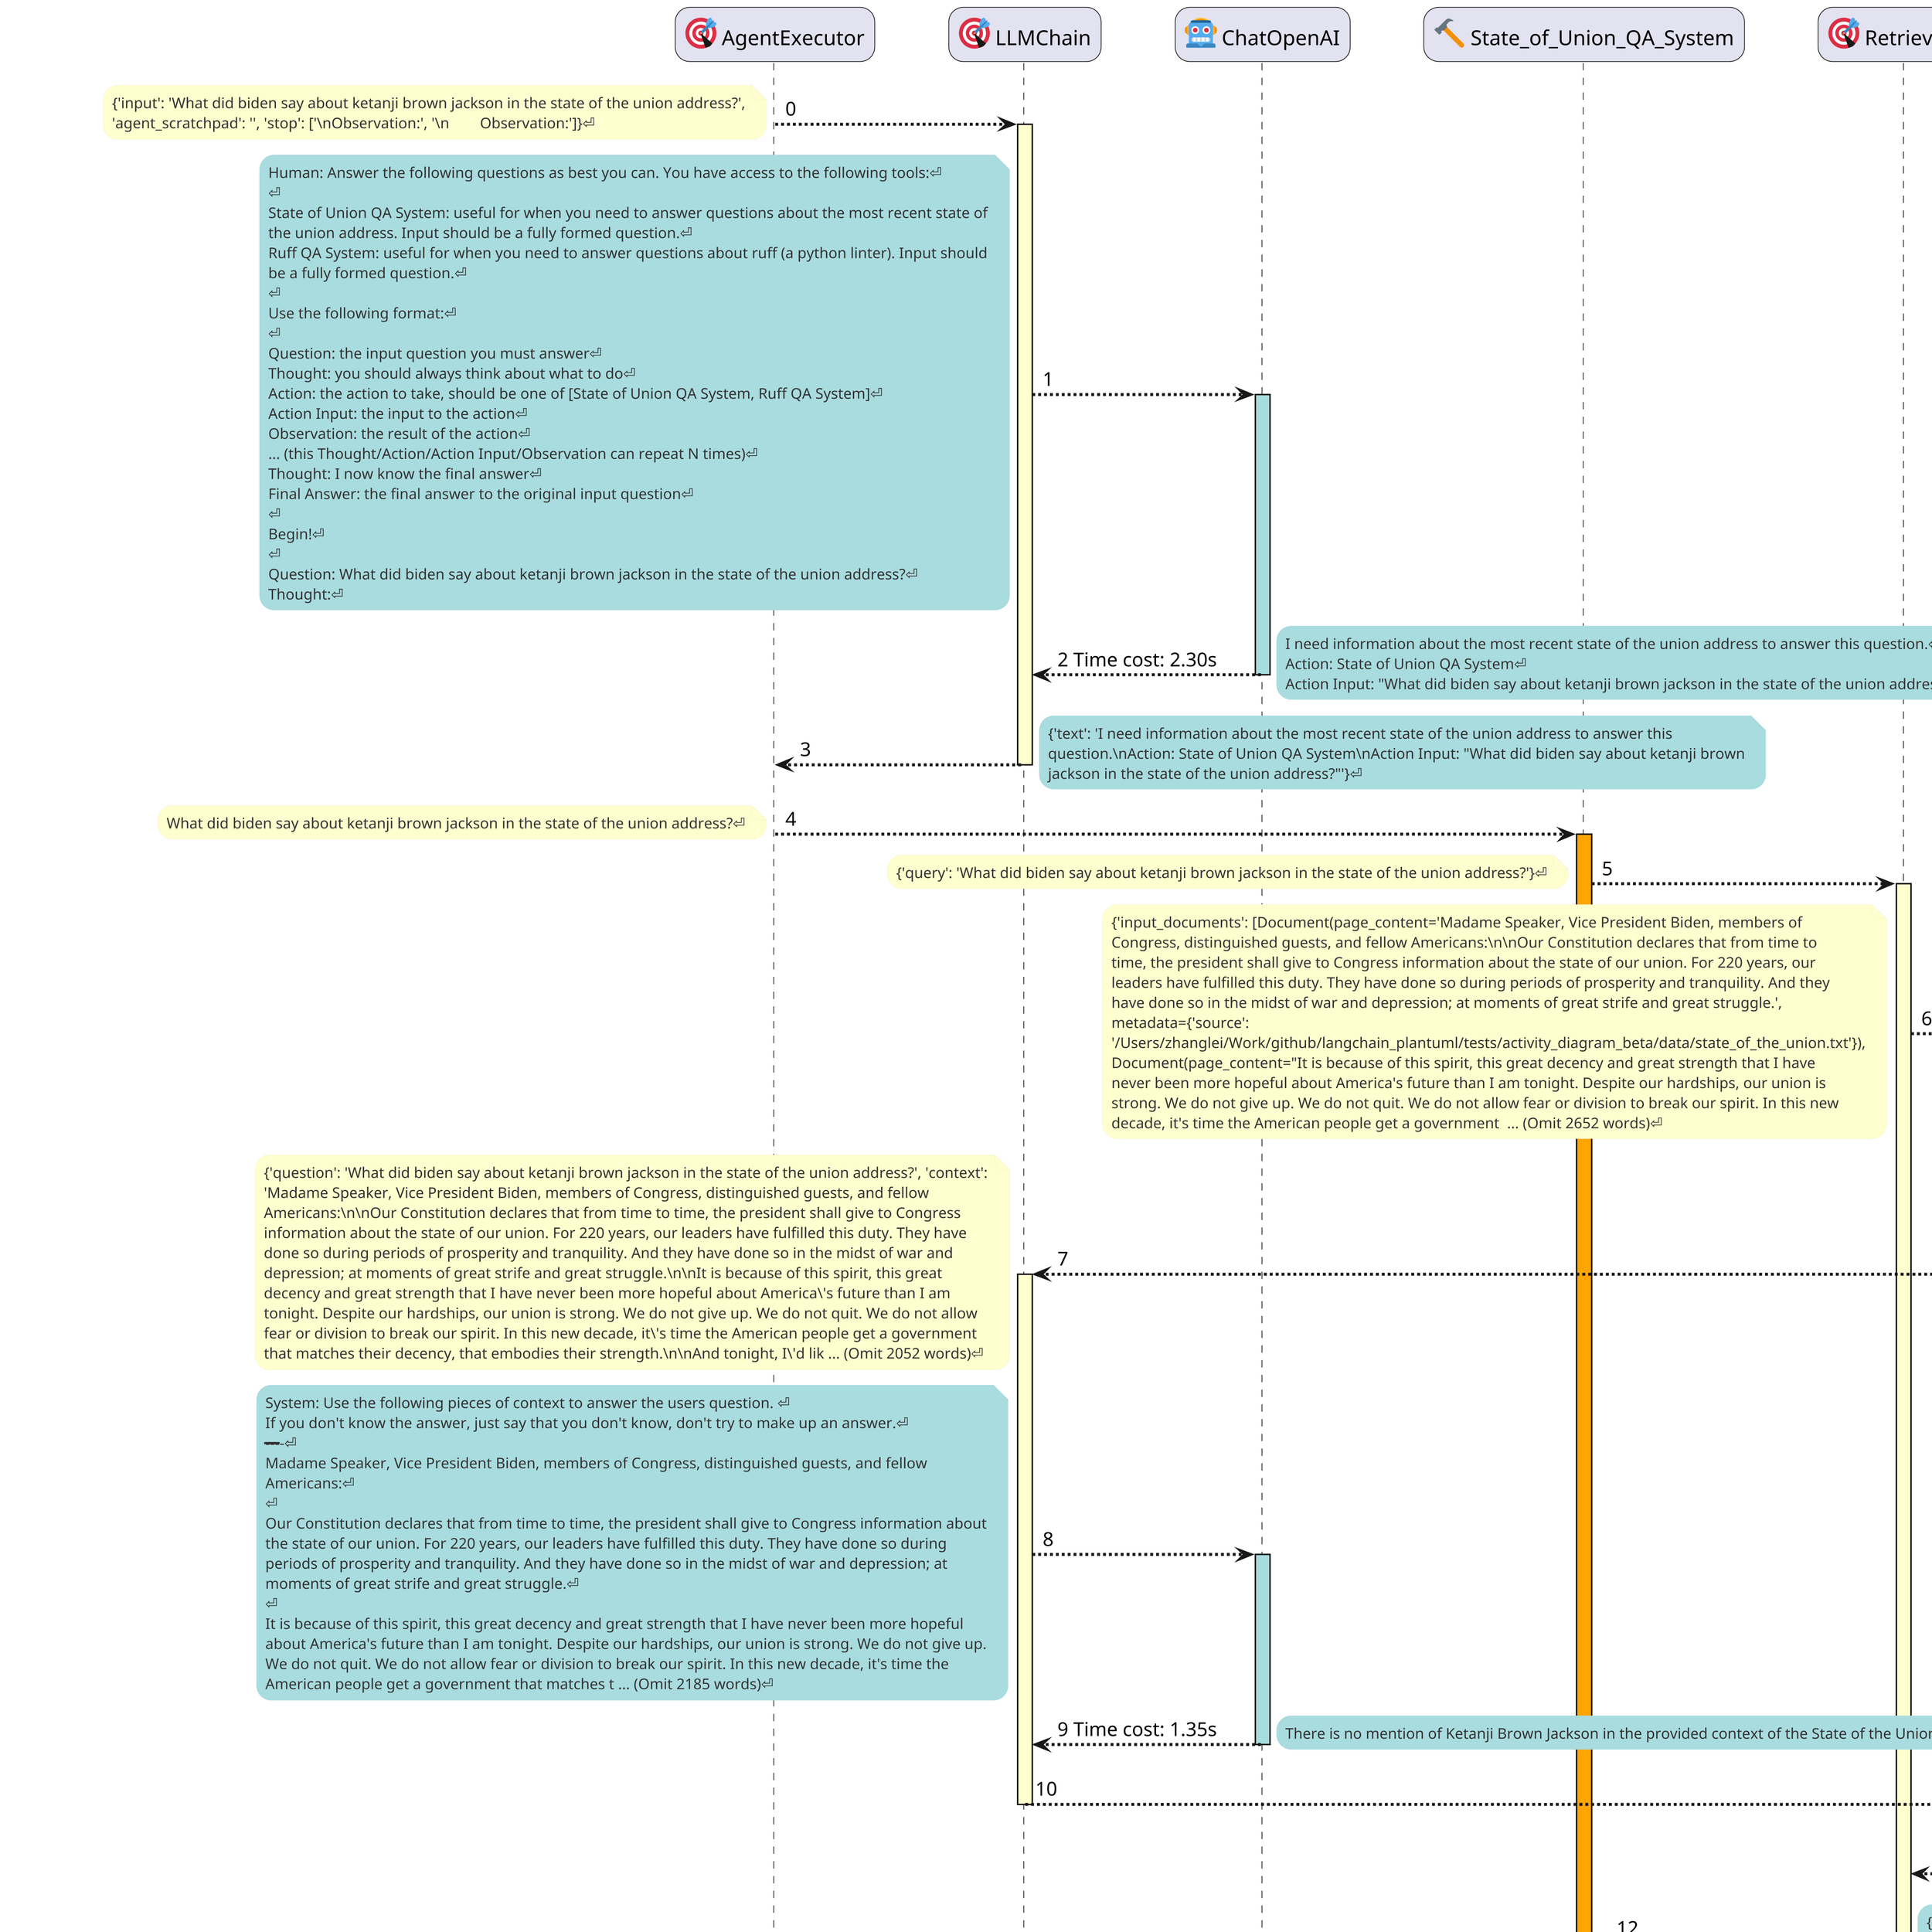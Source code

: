 @startuml
skinparam dpi 300
skinparam wrapWidth 500
skinparam shadowing false
skinparam noteFontName Arial
skinparam noteFontSize 10
skinparam noteBackgroundColor #ECECEC
skinparam noteBorderColor #C0C0C0
skinparam noteFontColor #333333
skinparam noteBorderThickness 0
skinparam noteShadowing false
skinparam noteArrow none
skinparam maxMessageSize 200
skinparam roundcorner 20
skinparam sequenceArrowThickness 2
skinparam ParticipantPadding 20
participant "<:1f3af:> AgentExecutor" as AgentExecutor
participant "<:1f3af:> LLMChain" as LLMChain
participant "<:1f916:> ChatOpenAI" as ChatOpenAI
participant "<:1f528:> State_of_Union_QA_System" as State_of_Union_QA_System
participant "<:1f3af:> RetrievalQA" as RetrievalQA
participant "<:1f3af:> StuffDocumentsChain" as StuffDocumentsChain
participant "<:1f528:> Ruff_QA_System" as Ruff_QA_System
"AgentExecutor" --> "LLMChain": 0
activate "LLMChain" #FEFECE
note left #FEFECE
{'input': 'What did biden say about ketanji brown jackson in the state of the union address?', 'agent_scratchpad': '', 'stop': ['\nObservation:', '\n\tObservation:']}⏎
end note
"LLMChain" --> "ChatOpenAI": 1
activate "ChatOpenAI" #A9DCDF
note left #A9DCDF
Human: Answer the following questions as best you can. You have access to the following tools:⏎
⏎
State of Union QA System: useful for when you need to answer questions about the most recent state of the union address. Input should be a fully formed question.⏎
Ruff QA System: useful for when you need to answer questions about ruff (a python linter). Input should be a fully formed question.⏎
⏎
Use the following format:⏎
⏎
Question: the input question you must answer⏎
Thought: you should always think about what to do⏎
Action: the action to take, should be one of [State of Union QA System, Ruff QA System]⏎
Action Input: the input to the action⏎
Observation: the result of the action⏎
... (this Thought/Action/Action Input/Observation can repeat N times)⏎
Thought: I now know the final answer⏎
Final Answer: the final answer to the original input question⏎
⏎
Begin!⏎
⏎
Question: What did biden say about ketanji brown jackson in the state of the union address?⏎
Thought:⏎
end note
"ChatOpenAI" --> "LLMChain": 2 Time cost: 2.30s
deactivate "ChatOpenAI"
note right #A9DCDF
I need information about the most recent state of the union address to answer this question.⏎
Action: State of Union QA System⏎
Action Input: "What did biden say about ketanji brown jackson in the state of the union address?"⏎
end note
"LLMChain" --> "AgentExecutor": 3
deactivate "LLMChain"
note right #A9DCDF
{'text': 'I need information about the most recent state of the union address to answer this question.\nAction: State of Union QA System\nAction Input: "What did biden say about ketanji brown jackson in the state of the union address?"'}⏎
end note
"AgentExecutor" --> "State_of_Union_QA_System": 4
activate "State_of_Union_QA_System" #orange
note left #FEFECE
What did biden say about ketanji brown jackson in the state of the union address?⏎
end note
"State_of_Union_QA_System" --> "RetrievalQA": 5
activate "RetrievalQA" #FEFECE
note left #FEFECE
{'query': 'What did biden say about ketanji brown jackson in the state of the union address?'}⏎
end note
"RetrievalQA" --> "StuffDocumentsChain": 6
activate "StuffDocumentsChain" #FEFECE
note left #FEFECE
{'input_documents': [Document(page_content='Madame Speaker, Vice President Biden, members of Congress, distinguished guests, and fellow Americans:\n\nOur Constitution declares that from time to time, the president shall give to Congress information about the state of our union. For 220 years, our leaders have fulfilled this duty. They have done so during periods of prosperity and tranquility. And they have done so in the midst of war and depression; at moments of great strife and great struggle.', metadata={'source': '/Users/zhanglei/Work/github/langchain_plantuml/tests/activity_diagram_beta/data/state_of_the_union.txt'}), Document(page_content="It is because of this spirit, this great decency and great strength that I have never been more hopeful about America's future than I am tonight. Despite our hardships, our union is strong. We do not give up. We do not quit. We do not allow fear or division to break our spirit. In this new decade, it's time the American people get a government  ... (Omit 2652 words)⏎
end note
"StuffDocumentsChain" --> "LLMChain": 7
activate "LLMChain" #FEFECE
note left #FEFECE
{'question': 'What did biden say about ketanji brown jackson in the state of the union address?', 'context': 'Madame Speaker, Vice President Biden, members of Congress, distinguished guests, and fellow Americans:\n\nOur Constitution declares that from time to time, the president shall give to Congress information about the state of our union. For 220 years, our leaders have fulfilled this duty. They have done so during periods of prosperity and tranquility. And they have done so in the midst of war and depression; at moments of great strife and great struggle.\n\nIt is because of this spirit, this great decency and great strength that I have never been more hopeful about America\'s future than I am tonight. Despite our hardships, our union is strong. We do not give up. We do not quit. We do not allow fear or division to break our spirit. In this new decade, it\'s time the American people get a government that matches their decency, that embodies their strength.\n\nAnd tonight, I\'d lik ... (Omit 2052 words)⏎
end note
"LLMChain" --> "ChatOpenAI": 8
activate "ChatOpenAI" #A9DCDF
note left #A9DCDF
System: Use the following pieces of context to answer the users question. ⏎
If you don't know the answer, just say that you don't know, don't try to make up an answer.⏎
----------------⏎
Madame Speaker, Vice President Biden, members of Congress, distinguished guests, and fellow Americans:⏎
⏎
Our Constitution declares that from time to time, the president shall give to Congress information about the state of our union. For 220 years, our leaders have fulfilled this duty. They have done so during periods of prosperity and tranquility. And they have done so in the midst of war and depression; at moments of great strife and great struggle.⏎
⏎
It is because of this spirit, this great decency and great strength that I have never been more hopeful about America's future than I am tonight. Despite our hardships, our union is strong. We do not give up. We do not quit. We do not allow fear or division to break our spirit. In this new decade, it's time the American people get a government that matches t ... (Omit 2185 words)⏎
end note
"ChatOpenAI" --> "LLMChain": 9 Time cost: 1.35s
deactivate "ChatOpenAI"
note right #A9DCDF
There is no mention of Ketanji Brown Jackson in the provided context of the State of the Union address.⏎
end note
"LLMChain" --> "StuffDocumentsChain": 10
deactivate "LLMChain"
note right #A9DCDF
{'text': 'There is no mention of Ketanji Brown Jackson in the provided context of the State of the Union address.'}⏎
end note
"StuffDocumentsChain" --> "RetrievalQA": 11
deactivate "StuffDocumentsChain"
note right #A9DCDF
{'output_text': 'There is no mention of Ketanji Brown Jackson in the provided context of the State of the Union address.'}⏎
end note
"RetrievalQA" --> "State_of_Union_QA_System": 12
deactivate "RetrievalQA"
note right #A9DCDF
{'result': 'There is no mention of Ketanji Brown Jackson in the provided context of the State of the Union address.'}⏎
end note
"State_of_Union_QA_System" --> "AgentExecutor": 13
deactivate "State_of_Union_QA_System"
note right #A9DCDF
There is no mention of Ketanji Brown Jackson in the provided context of the State of the Union address.⏎
end note
"AgentExecutor" --> "LLMChain": 14
activate "LLMChain" #FEFECE
note left #FEFECE
{'input': 'What did biden say about ketanji brown jackson in the state of the union address?', 'agent_scratchpad': 'I need information about the most recent state of the union address to answer this question.\nAction: State of Union QA System\nAction Input: "What did biden say about ketanji brown jackson in the state of the union address?"\nObservation: There is no mention of Ketanji Brown Jackson in the provided context of the State of the Union address.\nThought:', 'stop': ['\nObservation:', '\n\tObservation:']}⏎
end note
"LLMChain" --> "ChatOpenAI": 15
activate "ChatOpenAI" #A9DCDF
note left #A9DCDF
Human: Answer the following questions as best you can. You have access to the following tools:⏎
⏎
State of Union QA System: useful for when you need to answer questions about the most recent state of the union address. Input should be a fully formed question.⏎
Ruff QA System: useful for when you need to answer questions about ruff (a python linter). Input should be a fully formed question.⏎
⏎
Use the following format:⏎
⏎
Question: the input question you must answer⏎
Thought: you should always think about what to do⏎
Action: the action to take, should be one of [State of Union QA System, Ruff QA System]⏎
Action Input: the input to the action⏎
Observation: the result of the action⏎
... (this Thought/Action/Action Input/Observation can repeat N times)⏎
Thought: I now know the final answer⏎
Final Answer: the final answer to the original input question⏎
⏎
Begin!⏎
⏎
Question: What did biden say about ketanji brown jackson in the state of the union address?⏎
Thought:I need information about the most recent stat ... (Omit 304 words)⏎
end note
"ChatOpenAI" --> "LLMChain": 16 Time cost: 2.05s
deactivate "ChatOpenAI"
note right #A9DCDF
I need to try a different source of information to answer this question.⏎
Action: Ruff QA System⏎
Action Input: "What did biden say about ketanji brown jackson in the state of the union address?"⏎
end note
"LLMChain" --> "AgentExecutor": 17
deactivate "LLMChain"
note right #A9DCDF
{'text': 'I need to try a different source of information to answer this question.\nAction: Ruff QA System\nAction Input: "What did biden say about ketanji brown jackson in the state of the union address?"'}⏎
end note
"AgentExecutor" --> "Ruff_QA_System": 18
activate "Ruff_QA_System" #orange
note left #FEFECE
What did biden say about ketanji brown jackson in the state of the union address?⏎
end note
"Ruff_QA_System" --> "RetrievalQA": 19
activate "RetrievalQA" #FEFECE
note left #FEFECE
{'query': 'What did biden say about ketanji brown jackson in the state of the union address?'}⏎
end note
"RetrievalQA" --> "StuffDocumentsChain": 20
activate "StuffDocumentsChain" #FEFECE
note left #FEFECE
{'input_documents': [Document(page_content="Ruff tried to fix something — but it broke my code?\n\n\nHow can I disable Ruff's color output?\n\n\nContributing", metadata={'source': 'https://beta.ruff.rs/docs/faq/', 'title': 'FAQ - Ruff', 'language': 'en'}), Document(page_content="Note that, in some cases, Ruff uses different rule codes and prefixes than would be found in the\noriginating Flake8 plugins. For example, Ruff uses TID252 to represent the I252 rule from\nflake8-tidy-imports. This helps minimize conflicts across plugins and allows any individual plugin\nto be toggled on or off with a single (e.g.) --select TID, as opposed to --select I2 (to avoid\nconflicts with the isort rules, like I001).\nBeyond the rule set, Ruff's primary limitation vis-à-vis Flake8 is that it does not support custom\nlint rules. (Instead, popular Flake8 plugins are re-implemented in Rust as part of Ruff itself.)\nThere are a few other minor incompatibilities between Ruff and the originating Flake8 plugin ... (Omit 2123 words)⏎
end note
"StuffDocumentsChain" --> "LLMChain": 21
activate "LLMChain" #FEFECE
note left #FEFECE
{'question': 'What did biden say about ketanji brown jackson in the state of the union address?', 'context': 'Ruff tried to fix something — but it broke my code?\n\n\nHow can I disable Ruff\'s color output?\n\n\nContributing\n\nNote that, in some cases, Ruff uses different rule codes and prefixes than would be found in the\noriginating Flake8 plugins. For example, Ruff uses TID252 to represent the I252 rule from\nflake8-tidy-imports. This helps minimize conflicts across plugins and allows any individual plugin\nto be toggled on or off with a single (e.g.) --select TID, as opposed to --select I2 (to avoid\nconflicts with the isort rules, like I001).\nBeyond the rule set, Ruff\'s primary limitation vis-à-vis Flake8 is that it does not support custom\nlint rules. (Instead, popular Flake8 plugins are re-implemented in Rust as part of Ruff itself.)\nThere are a few other minor incompatibilities between Ruff and the originating Flake8 plugins:\n\nRuff doesn\'t implement all the "opinionated" ... (Omit 1639 words)⏎
end note
"LLMChain" --> "ChatOpenAI": 22
activate "ChatOpenAI" #A9DCDF
note left #A9DCDF
System: Use the following pieces of context to answer the users question. ⏎
If you don't know the answer, just say that you don't know, don't try to make up an answer.⏎
----------------⏎
Ruff tried to fix something — but it broke my code?⏎
⏎
⏎
How can I disable Ruff's color output?⏎
⏎
⏎
Contributing⏎
⏎
Note that, in some cases, Ruff uses different rule codes and prefixes than would be found in the⏎
originating Flake8 plugins. For example, Ruff uses TID252 to represent the I252 rule from⏎
flake8-tidy-imports. This helps minimize conflicts across plugins and allows any individual plugin⏎
to be toggled on or off with a single (e.g.) --select TID, as opposed to --select I2 (to avoid⏎
conflicts with the isort rules, like I001).⏎
Beyond the rule set, Ruff's primary limitation vis-à-vis Flake8 is that it does not support custom⏎
lint rules. (Instead, popular Flake8 plugins are re-implemented in Rust as part of Ruff itself.)⏎
There are a few other minor incompatibilities between Ruff and the originating Flake8  ... (Omit 1755 words)⏎
end note
"ChatOpenAI" --> "LLMChain": 23 Time cost: 2.80s
deactivate "ChatOpenAI"
note right #A9DCDF
I'm sorry, but I don't have access to real-time information or the ability to browse the internet. Therefore, I cannot provide you with the specific details of what President Biden said about Ketanji Brown Jackson in the State of the Union address. I would recommend checking reliable news sources or transcripts of the speech for accurate information.⏎
end note
"LLMChain" --> "StuffDocumentsChain": 24
deactivate "LLMChain"
note right #A9DCDF
{'text': "I'm sorry, but I don't have access to real-time information or the ability to browse the internet. Therefore, I cannot provide you with the specific details of what President Biden said about Ketanji Brown Jackson in the State of the Union address. I would recommend checking reliable news sources or transcripts of the speech for accurate information."}⏎
end note
"StuffDocumentsChain" --> "RetrievalQA": 25
deactivate "StuffDocumentsChain"
note right #A9DCDF
{'output_text': "I'm sorry, but I don't have access to real-time information or the ability to browse the internet. Therefore, I cannot provide you with the specific details of what President Biden said about Ketanji Brown Jackson in the State of the Union address. I would recommend checking reliable news sources or transcripts of the speech for accurate information."}⏎
end note
"RetrievalQA" --> "Ruff_QA_System": 26
deactivate "RetrievalQA"
note right #A9DCDF
{'result': "I'm sorry, but I don't have access to real-time information or the ability to browse the internet. Therefore, I cannot provide you with the specific details of what President Biden said about Ketanji Brown Jackson in the State of the Union address. I would recommend checking reliable news sources or transcripts of the speech for accurate information."}⏎
end note
"Ruff_QA_System" --> "AgentExecutor": 27
deactivate "Ruff_QA_System"
note right #A9DCDF
I'm sorry, but I don't have access to real-time information or the ability to browse the internet. Therefore, I cannot provide you with the specific details of what President Biden said about Ketanji Brown Jackson in the State of the Union address. I would recommend checking reliable news sources or transcripts of the speech for accurate information.⏎
end note
"AgentExecutor" --> "LLMChain": 28
activate "LLMChain" #FEFECE
note left #FEFECE
{'input': 'What did biden say about ketanji brown jackson in the state of the union address?', 'agent_scratchpad': 'I need information about the most recent state of the union address to answer this question.\nAction: State of Union QA System\nAction Input: "What did biden say about ketanji brown jackson in the state of the union address?"\nObservation: There is no mention of Ketanji Brown Jackson in the provided context of the State of the Union address.\nThought:I need to try a different source of information to answer this question.\nAction: Ruff QA System\nAction Input: "What did biden say about ketanji brown jackson in the state of the union address?"\nObservation: I\'m sorry, but I don\'t have access to real-time information or the ability to browse the internet. Therefore, I cannot provide you with the specific details of what President Biden said about Ketanji Brown Jackson in the State of the Union address. I would recommend checking reliable news sources or transcripts of the ... (Omit 93 words)⏎
end note
"LLMChain" --> "ChatOpenAI": 29
activate "ChatOpenAI" #A9DCDF
note left #A9DCDF
Human: Answer the following questions as best you can. You have access to the following tools:⏎
⏎
State of Union QA System: useful for when you need to answer questions about the most recent state of the union address. Input should be a fully formed question.⏎
Ruff QA System: useful for when you need to answer questions about ruff (a python linter). Input should be a fully formed question.⏎
⏎
Use the following format:⏎
⏎
Question: the input question you must answer⏎
Thought: you should always think about what to do⏎
Action: the action to take, should be one of [State of Union QA System, Ruff QA System]⏎
Action Input: the input to the action⏎
Observation: the result of the action⏎
... (this Thought/Action/Action Input/Observation can repeat N times)⏎
Thought: I now know the final answer⏎
Final Answer: the final answer to the original input question⏎
⏎
Begin!⏎
⏎
Question: What did biden say about ketanji brown jackson in the state of the union address?⏎
Thought:I need information about the most recent stat ... (Omit 872 words)⏎
end note
"ChatOpenAI" --> "LLMChain": 30 Time cost: 2.44s
deactivate "ChatOpenAI"
note right #A9DCDF
I don't have access to the specific information about what Biden said about Ketanji Brown Jackson in the State of the Union address. Therefore, I cannot provide a final answer to the original question. It is recommended to check reliable news sources or transcripts of the speech for accurate information.⏎
end note
"LLMChain" --> "AgentExecutor": 31
deactivate "LLMChain"
note right #A9DCDF
{'text': "I don't have access to the specific information about what Biden said about Ketanji Brown Jackson in the State of the Union address. Therefore, I cannot provide a final answer to the original question. It is recommended to check reliable news sources or transcripts of the speech for accurate information."}⏎
end note
note left
* prompt_tokens: 2269
* completion_tokens: 240
* total_tokens: 2509
end note
@enduml
